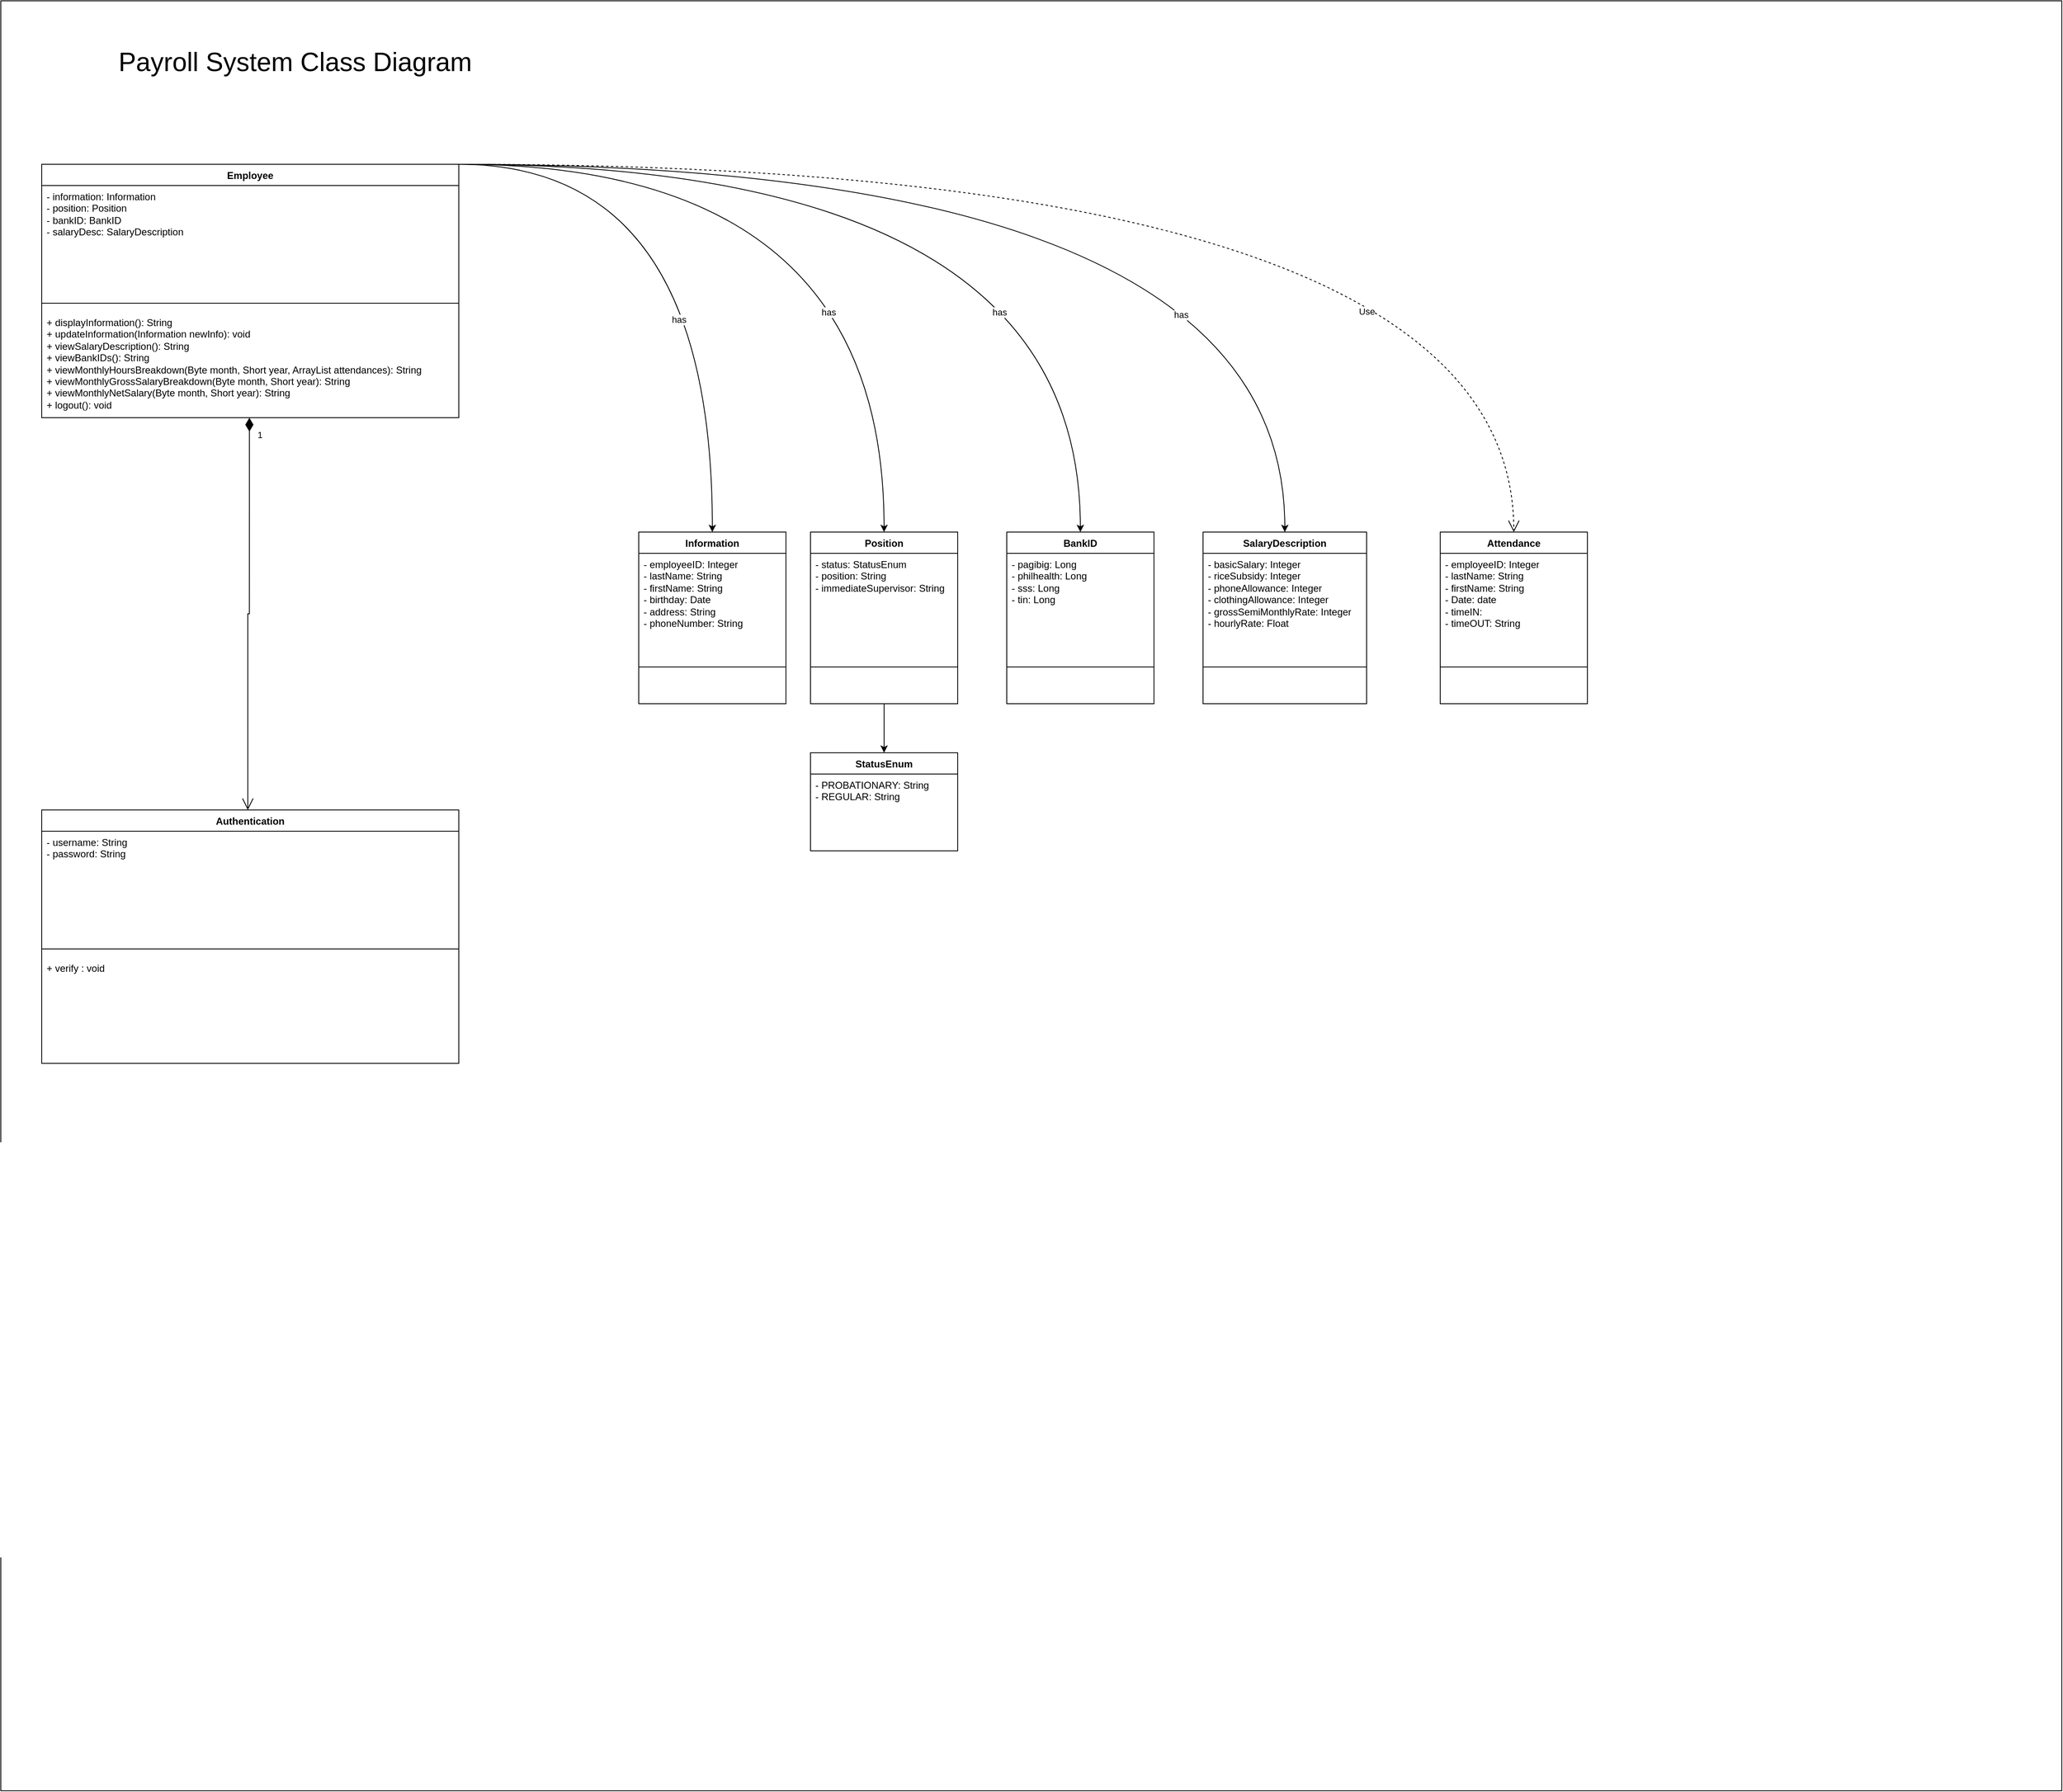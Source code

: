 <mxfile version="22.1.5" type="github" pages="2">
  <diagram name="class_diagram" id="lzC8CjFDTDfUdUaJtmp2">
    <mxGraphModel dx="1346" dy="294" grid="1" gridSize="10" guides="1" tooltips="1" connect="1" arrows="1" fold="1" page="1" pageScale="1" pageWidth="850" pageHeight="1100" math="0" shadow="0">
      <root>
        <mxCell id="0" />
        <mxCell id="1" parent="0" />
        <mxCell id="O4EfFNLDTCsv2pYqPQwu-1" value="" style="rounded=0;whiteSpace=wrap;html=1;movable=0;resizable=0;rotatable=0;deletable=0;editable=0;locked=1;connectable=0;" parent="1" vertex="1">
          <mxGeometry x="-830" width="2520" height="2190" as="geometry" />
        </mxCell>
        <mxCell id="O4EfFNLDTCsv2pYqPQwu-2" value="Payroll System Class Diagram" style="text;html=1;strokeColor=none;fillColor=none;align=center;verticalAlign=middle;whiteSpace=wrap;rounded=0;fontSize=32;" parent="1" vertex="1">
          <mxGeometry x="-760" y="60" width="580" height="30" as="geometry" />
        </mxCell>
        <mxCell id="O4EfFNLDTCsv2pYqPQwu-50" style="edgeStyle=orthogonalEdgeStyle;rounded=0;orthogonalLoop=1;jettySize=auto;html=1;entryX=0.5;entryY=0;entryDx=0;entryDy=0;elbow=vertical;exitX=1;exitY=0;exitDx=0;exitDy=0;curved=1;" parent="1" source="O4EfFNLDTCsv2pYqPQwu-6" target="O4EfFNLDTCsv2pYqPQwu-36" edge="1">
          <mxGeometry relative="1" as="geometry">
            <Array as="points">
              <mxPoint x="40" y="200" />
            </Array>
          </mxGeometry>
        </mxCell>
        <mxCell id="6wYpwhB3bSleKPoEnr_i-13" value="has" style="edgeLabel;html=1;align=center;verticalAlign=middle;resizable=0;points=[];" vertex="1" connectable="0" parent="O4EfFNLDTCsv2pYqPQwu-50">
          <mxGeometry x="0.314" y="-41" relative="1" as="geometry">
            <mxPoint as="offset" />
          </mxGeometry>
        </mxCell>
        <mxCell id="O4EfFNLDTCsv2pYqPQwu-6" value="Employee" style="swimlane;fontStyle=1;align=center;verticalAlign=top;childLayout=stackLayout;horizontal=1;startSize=26;horizontalStack=0;resizeParent=1;resizeParentMax=0;resizeLast=0;collapsible=1;marginBottom=0;whiteSpace=wrap;html=1;" parent="1" vertex="1">
          <mxGeometry x="-780" y="200" width="510" height="310" as="geometry" />
        </mxCell>
        <mxCell id="O4EfFNLDTCsv2pYqPQwu-7" value="- information: Information&lt;br&gt;- position: Position&lt;br&gt;- bankID: BankID&lt;br&gt;- salaryDesc: SalaryDescription" style="text;strokeColor=none;fillColor=none;align=left;verticalAlign=top;spacingLeft=4;spacingRight=4;overflow=hidden;rotatable=0;points=[[0,0.5],[1,0.5]];portConstraint=eastwest;whiteSpace=wrap;html=1;" parent="O4EfFNLDTCsv2pYqPQwu-6" vertex="1">
          <mxGeometry y="26" width="510" height="134" as="geometry" />
        </mxCell>
        <mxCell id="O4EfFNLDTCsv2pYqPQwu-8" value="" style="line;strokeWidth=1;fillColor=none;align=left;verticalAlign=middle;spacingTop=-1;spacingLeft=3;spacingRight=3;rotatable=0;labelPosition=right;points=[];portConstraint=eastwest;strokeColor=inherit;" parent="O4EfFNLDTCsv2pYqPQwu-6" vertex="1">
          <mxGeometry y="160" width="510" height="20" as="geometry" />
        </mxCell>
        <mxCell id="O4EfFNLDTCsv2pYqPQwu-9" value="+ displayInformation(): String&lt;br&gt;&lt;div&gt;+ updateInformation(Information newInfo): void&lt;/div&gt;+ viewSalaryDescription(): String&lt;br&gt;+ viewBankIDs(): String&lt;br&gt;+&amp;nbsp;viewMonthlyHoursBreakdown(Byte month, Short year, ArrayList attendances): String&lt;br&gt;+ viewMonthlyGrossSalaryBreakdown(Byte month, Short year): String&lt;br&gt;+ viewMonthlyNetSalary(Byte month, Short year): String&lt;br&gt;+ logout(): void" style="text;strokeColor=none;fillColor=none;align=left;verticalAlign=top;spacingLeft=4;spacingRight=4;overflow=hidden;rotatable=0;points=[[0,0.5],[1,0.5]];portConstraint=eastwest;whiteSpace=wrap;html=1;" parent="O4EfFNLDTCsv2pYqPQwu-6" vertex="1">
          <mxGeometry y="180" width="510" height="130" as="geometry" />
        </mxCell>
        <mxCell id="O4EfFNLDTCsv2pYqPQwu-10" value="SalaryDescription" style="swimlane;fontStyle=1;align=center;verticalAlign=top;childLayout=stackLayout;horizontal=1;startSize=26;horizontalStack=0;resizeParent=1;resizeParentMax=0;resizeLast=0;collapsible=1;marginBottom=0;whiteSpace=wrap;html=1;" parent="1" vertex="1">
          <mxGeometry x="640" y="650" width="200" height="210" as="geometry" />
        </mxCell>
        <mxCell id="O4EfFNLDTCsv2pYqPQwu-29" value="- basicSalary: Integer&lt;br&gt;- riceSubsidy: Integer&lt;br&gt;- phoneAllowance: Integer&lt;br&gt;- clothingAllowance: Integer&lt;br&gt;- grossSemiMonthlyRate: Integer&lt;br&gt;- hourlyRate: Float" style="text;strokeColor=none;fillColor=none;align=left;verticalAlign=top;spacingLeft=4;spacingRight=4;overflow=hidden;rotatable=0;points=[[0,0.5],[1,0.5]];portConstraint=eastwest;whiteSpace=wrap;html=1;" parent="O4EfFNLDTCsv2pYqPQwu-10" vertex="1">
          <mxGeometry y="26" width="200" height="94" as="geometry" />
        </mxCell>
        <mxCell id="O4EfFNLDTCsv2pYqPQwu-12" value="" style="line;strokeWidth=1;fillColor=none;align=left;verticalAlign=middle;spacingTop=-1;spacingLeft=3;spacingRight=3;rotatable=0;labelPosition=right;points=[];portConstraint=eastwest;strokeColor=inherit;" parent="O4EfFNLDTCsv2pYqPQwu-10" vertex="1">
          <mxGeometry y="120" width="200" height="90" as="geometry" />
        </mxCell>
        <mxCell id="O4EfFNLDTCsv2pYqPQwu-48" style="edgeStyle=orthogonalEdgeStyle;rounded=0;orthogonalLoop=1;jettySize=auto;html=1;entryX=0.5;entryY=0;entryDx=0;entryDy=0;" parent="1" source="O4EfFNLDTCsv2pYqPQwu-14" target="O4EfFNLDTCsv2pYqPQwu-45" edge="1">
          <mxGeometry relative="1" as="geometry" />
        </mxCell>
        <mxCell id="O4EfFNLDTCsv2pYqPQwu-14" value="Position" style="swimlane;fontStyle=1;align=center;verticalAlign=top;childLayout=stackLayout;horizontal=1;startSize=26;horizontalStack=0;resizeParent=1;resizeParentMax=0;resizeLast=0;collapsible=1;marginBottom=0;whiteSpace=wrap;html=1;" parent="1" vertex="1">
          <mxGeometry x="160" y="650" width="180" height="210" as="geometry" />
        </mxCell>
        <mxCell id="O4EfFNLDTCsv2pYqPQwu-15" value="- status: StatusEnum&lt;br&gt;- position: String&lt;span style=&quot;white-space: pre;&quot;&gt;&lt;br&gt;&lt;/span&gt;- immediateSupervisor: String" style="text;strokeColor=none;fillColor=none;align=left;verticalAlign=top;spacingLeft=4;spacingRight=4;overflow=hidden;rotatable=0;points=[[0,0.5],[1,0.5]];portConstraint=eastwest;whiteSpace=wrap;html=1;" parent="O4EfFNLDTCsv2pYqPQwu-14" vertex="1">
          <mxGeometry y="26" width="180" height="94" as="geometry" />
        </mxCell>
        <mxCell id="O4EfFNLDTCsv2pYqPQwu-16" value="" style="line;strokeWidth=1;fillColor=none;align=left;verticalAlign=middle;spacingTop=-1;spacingLeft=3;spacingRight=3;rotatable=0;labelPosition=right;points=[];portConstraint=eastwest;strokeColor=inherit;" parent="O4EfFNLDTCsv2pYqPQwu-14" vertex="1">
          <mxGeometry y="120" width="180" height="90" as="geometry" />
        </mxCell>
        <mxCell id="O4EfFNLDTCsv2pYqPQwu-18" value="BankID" style="swimlane;fontStyle=1;align=center;verticalAlign=top;childLayout=stackLayout;horizontal=1;startSize=26;horizontalStack=0;resizeParent=1;resizeParentMax=0;resizeLast=0;collapsible=1;marginBottom=0;whiteSpace=wrap;html=1;" parent="1" vertex="1">
          <mxGeometry x="400" y="650" width="180" height="210" as="geometry" />
        </mxCell>
        <mxCell id="O4EfFNLDTCsv2pYqPQwu-19" value="- pagibig: Long&amp;nbsp;&lt;br&gt;- philhealth: Long&lt;br&gt;- sss: Long&lt;br&gt;- tin: Long" style="text;strokeColor=none;fillColor=none;align=left;verticalAlign=top;spacingLeft=4;spacingRight=4;overflow=hidden;rotatable=0;points=[[0,0.5],[1,0.5]];portConstraint=eastwest;whiteSpace=wrap;html=1;" parent="O4EfFNLDTCsv2pYqPQwu-18" vertex="1">
          <mxGeometry y="26" width="180" height="94" as="geometry" />
        </mxCell>
        <mxCell id="O4EfFNLDTCsv2pYqPQwu-20" value="" style="line;strokeWidth=1;fillColor=none;align=left;verticalAlign=middle;spacingTop=-1;spacingLeft=3;spacingRight=3;rotatable=0;labelPosition=right;points=[];portConstraint=eastwest;strokeColor=inherit;" parent="O4EfFNLDTCsv2pYqPQwu-18" vertex="1">
          <mxGeometry y="120" width="180" height="90" as="geometry" />
        </mxCell>
        <mxCell id="O4EfFNLDTCsv2pYqPQwu-36" value="Information" style="swimlane;fontStyle=1;align=center;verticalAlign=top;childLayout=stackLayout;horizontal=1;startSize=26;horizontalStack=0;resizeParent=1;resizeParentMax=0;resizeLast=0;collapsible=1;marginBottom=0;whiteSpace=wrap;html=1;" parent="1" vertex="1">
          <mxGeometry x="-50" y="650" width="180" height="210" as="geometry" />
        </mxCell>
        <mxCell id="O4EfFNLDTCsv2pYqPQwu-37" value="- employeeID: Integer&lt;br style=&quot;border-color: var(--border-color);&quot;&gt;- lastName: String&lt;br style=&quot;border-color: var(--border-color);&quot;&gt;&lt;span style=&quot;border-color: var(--border-color);&quot;&gt;- firstName: String&lt;br style=&quot;border-color: var(--border-color);&quot;&gt;&lt;/span&gt;- birthday: Date&lt;span style=&quot;border-color: var(--border-color);&quot;&gt;&lt;br style=&quot;border-color: var(--border-color);&quot;&gt;&lt;/span&gt;- address: String&lt;span style=&quot;border-color: var(--border-color);&quot;&gt;&lt;br style=&quot;border-color: var(--border-color);&quot;&gt;&lt;/span&gt;- phoneNumber: String" style="text;strokeColor=none;fillColor=none;align=left;verticalAlign=top;spacingLeft=4;spacingRight=4;overflow=hidden;rotatable=0;points=[[0,0.5],[1,0.5]];portConstraint=eastwest;whiteSpace=wrap;html=1;" parent="O4EfFNLDTCsv2pYqPQwu-36" vertex="1">
          <mxGeometry y="26" width="180" height="94" as="geometry" />
        </mxCell>
        <mxCell id="O4EfFNLDTCsv2pYqPQwu-38" value="" style="line;strokeWidth=1;fillColor=none;align=left;verticalAlign=middle;spacingTop=-1;spacingLeft=3;spacingRight=3;rotatable=0;labelPosition=right;points=[];portConstraint=eastwest;strokeColor=inherit;" parent="O4EfFNLDTCsv2pYqPQwu-36" vertex="1">
          <mxGeometry y="120" width="180" height="90" as="geometry" />
        </mxCell>
        <mxCell id="O4EfFNLDTCsv2pYqPQwu-45" value="StatusEnum" style="swimlane;fontStyle=1;align=center;verticalAlign=top;childLayout=stackLayout;horizontal=1;startSize=26;horizontalStack=0;resizeParent=1;resizeParentMax=0;resizeLast=0;collapsible=1;marginBottom=0;whiteSpace=wrap;html=1;" parent="1" vertex="1">
          <mxGeometry x="160" y="920" width="180" height="120" as="geometry" />
        </mxCell>
        <mxCell id="O4EfFNLDTCsv2pYqPQwu-46" value="- PROBATIONARY: String&lt;br&gt;- REGULAR: String" style="text;strokeColor=none;fillColor=none;align=left;verticalAlign=top;spacingLeft=4;spacingRight=4;overflow=hidden;rotatable=0;points=[[0,0.5],[1,0.5]];portConstraint=eastwest;whiteSpace=wrap;html=1;" parent="O4EfFNLDTCsv2pYqPQwu-45" vertex="1">
          <mxGeometry y="26" width="180" height="94" as="geometry" />
        </mxCell>
        <mxCell id="O4EfFNLDTCsv2pYqPQwu-51" style="edgeStyle=orthogonalEdgeStyle;rounded=0;orthogonalLoop=1;jettySize=auto;html=1;entryX=0.5;entryY=0;entryDx=0;entryDy=0;elbow=vertical;exitX=1;exitY=0;exitDx=0;exitDy=0;curved=1;" parent="1" source="O4EfFNLDTCsv2pYqPQwu-6" target="O4EfFNLDTCsv2pYqPQwu-14" edge="1">
          <mxGeometry relative="1" as="geometry">
            <mxPoint x="-490" y="210" as="sourcePoint" />
            <mxPoint x="-290" y="380" as="targetPoint" />
            <Array as="points">
              <mxPoint x="250" y="200" />
            </Array>
          </mxGeometry>
        </mxCell>
        <mxCell id="6wYpwhB3bSleKPoEnr_i-12" value="has" style="edgeLabel;html=1;align=center;verticalAlign=middle;resizable=0;points=[];" vertex="1" connectable="0" parent="O4EfFNLDTCsv2pYqPQwu-51">
          <mxGeometry x="0.445" y="-68" relative="1" as="geometry">
            <mxPoint as="offset" />
          </mxGeometry>
        </mxCell>
        <mxCell id="O4EfFNLDTCsv2pYqPQwu-52" style="edgeStyle=orthogonalEdgeStyle;rounded=0;orthogonalLoop=1;jettySize=auto;html=1;entryX=0.5;entryY=0;entryDx=0;entryDy=0;elbow=vertical;exitX=1;exitY=0;exitDx=0;exitDy=0;curved=1;" parent="1" source="O4EfFNLDTCsv2pYqPQwu-6" target="O4EfFNLDTCsv2pYqPQwu-18" edge="1">
          <mxGeometry relative="1" as="geometry">
            <mxPoint x="-490" y="210" as="sourcePoint" />
            <mxPoint x="-80" y="380" as="targetPoint" />
            <Array as="points">
              <mxPoint x="490" y="200" />
            </Array>
          </mxGeometry>
        </mxCell>
        <mxCell id="6wYpwhB3bSleKPoEnr_i-11" value="has" style="edgeLabel;html=1;align=center;verticalAlign=middle;resizable=0;points=[];" vertex="1" connectable="0" parent="O4EfFNLDTCsv2pYqPQwu-52">
          <mxGeometry x="0.555" y="-99" relative="1" as="geometry">
            <mxPoint as="offset" />
          </mxGeometry>
        </mxCell>
        <mxCell id="O4EfFNLDTCsv2pYqPQwu-53" style="edgeStyle=orthogonalEdgeStyle;rounded=0;orthogonalLoop=1;jettySize=auto;html=1;entryX=0.5;entryY=0;entryDx=0;entryDy=0;elbow=vertical;curved=1;exitX=1;exitY=0;exitDx=0;exitDy=0;" parent="1" target="O4EfFNLDTCsv2pYqPQwu-10" edge="1" source="O4EfFNLDTCsv2pYqPQwu-6">
          <mxGeometry relative="1" as="geometry">
            <mxPoint x="-500" y="200" as="sourcePoint" />
            <mxPoint x="160" y="380" as="targetPoint" />
            <Array as="points">
              <mxPoint x="740" y="200" />
            </Array>
          </mxGeometry>
        </mxCell>
        <mxCell id="6wYpwhB3bSleKPoEnr_i-9" value="has" style="edgeLabel;html=1;align=center;verticalAlign=middle;resizable=0;points=[];" vertex="1" connectable="0" parent="O4EfFNLDTCsv2pYqPQwu-53">
          <mxGeometry x="0.635" y="-127" relative="1" as="geometry">
            <mxPoint as="offset" />
          </mxGeometry>
        </mxCell>
        <mxCell id="6wYpwhB3bSleKPoEnr_i-1" value="Attendance" style="swimlane;fontStyle=1;align=center;verticalAlign=top;childLayout=stackLayout;horizontal=1;startSize=26;horizontalStack=0;resizeParent=1;resizeParentMax=0;resizeLast=0;collapsible=1;marginBottom=0;whiteSpace=wrap;html=1;" vertex="1" parent="1">
          <mxGeometry x="930" y="650" width="180" height="210" as="geometry" />
        </mxCell>
        <mxCell id="6wYpwhB3bSleKPoEnr_i-2" value="- employeeID: Integer&lt;br style=&quot;border-color: var(--border-color);&quot;&gt;- lastName: String&lt;br style=&quot;border-color: var(--border-color);&quot;&gt;&lt;span style=&quot;border-color: var(--border-color);&quot;&gt;- firstName: String&lt;br&gt;- Date: date&lt;br style=&quot;border-color: var(--border-color);&quot;&gt;&lt;/span&gt;- timeIN:&amp;nbsp;&lt;span style=&quot;border-color: var(--border-color);&quot;&gt;&lt;br style=&quot;border-color: var(--border-color);&quot;&gt;&lt;/span&gt;- timeOUT: String" style="text;strokeColor=none;fillColor=none;align=left;verticalAlign=top;spacingLeft=4;spacingRight=4;overflow=hidden;rotatable=0;points=[[0,0.5],[1,0.5]];portConstraint=eastwest;whiteSpace=wrap;html=1;" vertex="1" parent="6wYpwhB3bSleKPoEnr_i-1">
          <mxGeometry y="26" width="180" height="94" as="geometry" />
        </mxCell>
        <mxCell id="6wYpwhB3bSleKPoEnr_i-3" value="" style="line;strokeWidth=1;fillColor=none;align=left;verticalAlign=middle;spacingTop=-1;spacingLeft=3;spacingRight=3;rotatable=0;labelPosition=right;points=[];portConstraint=eastwest;strokeColor=inherit;" vertex="1" parent="6wYpwhB3bSleKPoEnr_i-1">
          <mxGeometry y="120" width="180" height="90" as="geometry" />
        </mxCell>
        <mxCell id="6wYpwhB3bSleKPoEnr_i-7" value="Use" style="endArrow=open;endSize=12;dashed=1;html=1;rounded=0;exitX=1;exitY=0;exitDx=0;exitDy=0;entryX=0.5;entryY=0;entryDx=0;entryDy=0;edgeStyle=orthogonalEdgeStyle;curved=1;" edge="1" parent="1" source="O4EfFNLDTCsv2pYqPQwu-6" target="6wYpwhB3bSleKPoEnr_i-1">
          <mxGeometry x="0.69" y="-180" width="160" relative="1" as="geometry">
            <mxPoint x="800" y="380" as="sourcePoint" />
            <mxPoint x="960" y="380" as="targetPoint" />
            <Array as="points">
              <mxPoint x="1020" y="200" />
            </Array>
            <mxPoint y="-1" as="offset" />
          </mxGeometry>
        </mxCell>
        <mxCell id="6wYpwhB3bSleKPoEnr_i-14" value="Authentication" style="swimlane;fontStyle=1;align=center;verticalAlign=top;childLayout=stackLayout;horizontal=1;startSize=26;horizontalStack=0;resizeParent=1;resizeParentMax=0;resizeLast=0;collapsible=1;marginBottom=0;whiteSpace=wrap;html=1;" vertex="1" parent="1">
          <mxGeometry x="-780" y="990" width="510" height="310" as="geometry" />
        </mxCell>
        <mxCell id="6wYpwhB3bSleKPoEnr_i-15" value="- username: String&lt;br&gt;- password: String" style="text;strokeColor=none;fillColor=none;align=left;verticalAlign=top;spacingLeft=4;spacingRight=4;overflow=hidden;rotatable=0;points=[[0,0.5],[1,0.5]];portConstraint=eastwest;whiteSpace=wrap;html=1;" vertex="1" parent="6wYpwhB3bSleKPoEnr_i-14">
          <mxGeometry y="26" width="510" height="134" as="geometry" />
        </mxCell>
        <mxCell id="6wYpwhB3bSleKPoEnr_i-16" value="" style="line;strokeWidth=1;fillColor=none;align=left;verticalAlign=middle;spacingTop=-1;spacingLeft=3;spacingRight=3;rotatable=0;labelPosition=right;points=[];portConstraint=eastwest;strokeColor=inherit;" vertex="1" parent="6wYpwhB3bSleKPoEnr_i-14">
          <mxGeometry y="160" width="510" height="20" as="geometry" />
        </mxCell>
        <mxCell id="6wYpwhB3bSleKPoEnr_i-17" value="+ verify : void" style="text;strokeColor=none;fillColor=none;align=left;verticalAlign=top;spacingLeft=4;spacingRight=4;overflow=hidden;rotatable=0;points=[[0,0.5],[1,0.5]];portConstraint=eastwest;whiteSpace=wrap;html=1;" vertex="1" parent="6wYpwhB3bSleKPoEnr_i-14">
          <mxGeometry y="180" width="510" height="130" as="geometry" />
        </mxCell>
        <mxCell id="6wYpwhB3bSleKPoEnr_i-20" value="1" style="endArrow=open;html=1;endSize=12;startArrow=diamondThin;startSize=14;startFill=1;edgeStyle=orthogonalEdgeStyle;align=left;verticalAlign=bottom;rounded=0;exitX=0.494;exitY=1.001;exitDx=0;exitDy=0;exitPerimeter=0;" edge="1" parent="1">
          <mxGeometry x="-0.877" y="8" relative="1" as="geometry">
            <mxPoint x="-526.06" y="510.13" as="sourcePoint" />
            <mxPoint x="-527.977" y="990" as="targetPoint" />
            <Array as="points">
              <mxPoint x="-526" y="750" />
              <mxPoint x="-528" y="750" />
            </Array>
            <mxPoint as="offset" />
          </mxGeometry>
        </mxCell>
      </root>
    </mxGraphModel>
  </diagram>
  <diagram id="uF_jlYutIZqOCdZ_tyLl" name="use_case">
    <mxGraphModel dx="1042" dy="617" grid="1" gridSize="10" guides="1" tooltips="1" connect="1" arrows="1" fold="1" page="1" pageScale="1" pageWidth="850" pageHeight="1100" math="0" shadow="0">
      <root>
        <mxCell id="0" />
        <mxCell id="1" parent="0" />
      </root>
    </mxGraphModel>
  </diagram>
</mxfile>
